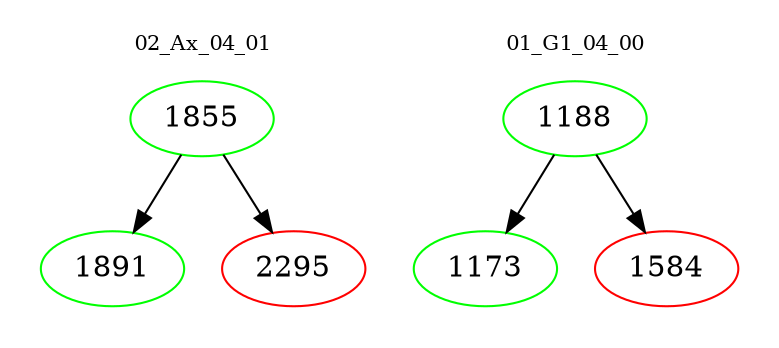 digraph{
subgraph cluster_0 {
color = white
label = "02_Ax_04_01";
fontsize=10;
T0_1855 [label="1855", color="green"]
T0_1855 -> T0_1891 [color="black"]
T0_1891 [label="1891", color="green"]
T0_1855 -> T0_2295 [color="black"]
T0_2295 [label="2295", color="red"]
}
subgraph cluster_1 {
color = white
label = "01_G1_04_00";
fontsize=10;
T1_1188 [label="1188", color="green"]
T1_1188 -> T1_1173 [color="black"]
T1_1173 [label="1173", color="green"]
T1_1188 -> T1_1584 [color="black"]
T1_1584 [label="1584", color="red"]
}
}
